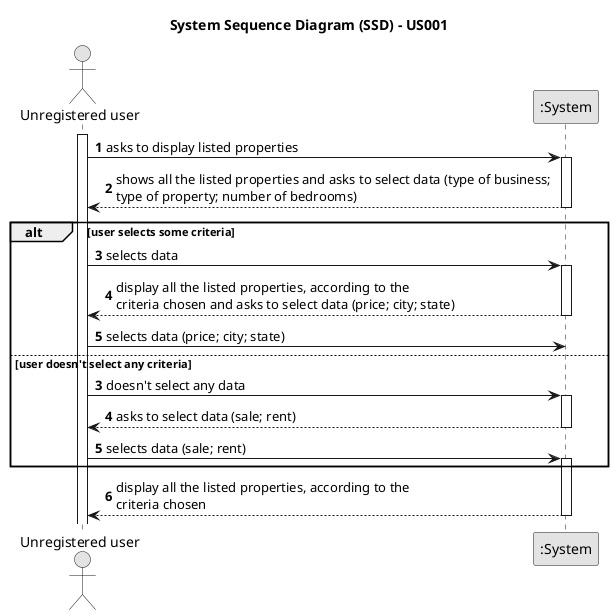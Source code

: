 @startuml
skinparam monochrome true
skinparam packageStyle rectangle
skinparam shadowing false

title System Sequence Diagram (SSD) - US001

autonumber

actor "Unregistered user" as User
participant ":System" as System

activate User

'ter em conta a UI que aparece para o cliente ????

    User -> System : asks to display listed properties
    activate System

    System --> User : shows all the listed properties and asks to select data (type of business; \ntype of property; number of bedrooms)
    deactivate System

    alt user selects some criteria
        User -> System : selects data
        activate System

        System --> User : display all the listed properties, according to the \ncriteria chosen and asks to select data (price; city; state)
        deactivate System

        User -> System : selects data (price; city; state)
        deactivate System

    else user doesn't select any criteria

        autonumber 3

        User -> System : doesn't select any data
        activate System

        System --> User : asks to select data (sale; rent)
        deactivate System

        User -> System : selects data (sale; rent)
        activate System

    end

    System --> User : display all the listed properties, according to the \ncriteria chosen
    deactivate System


@enduml